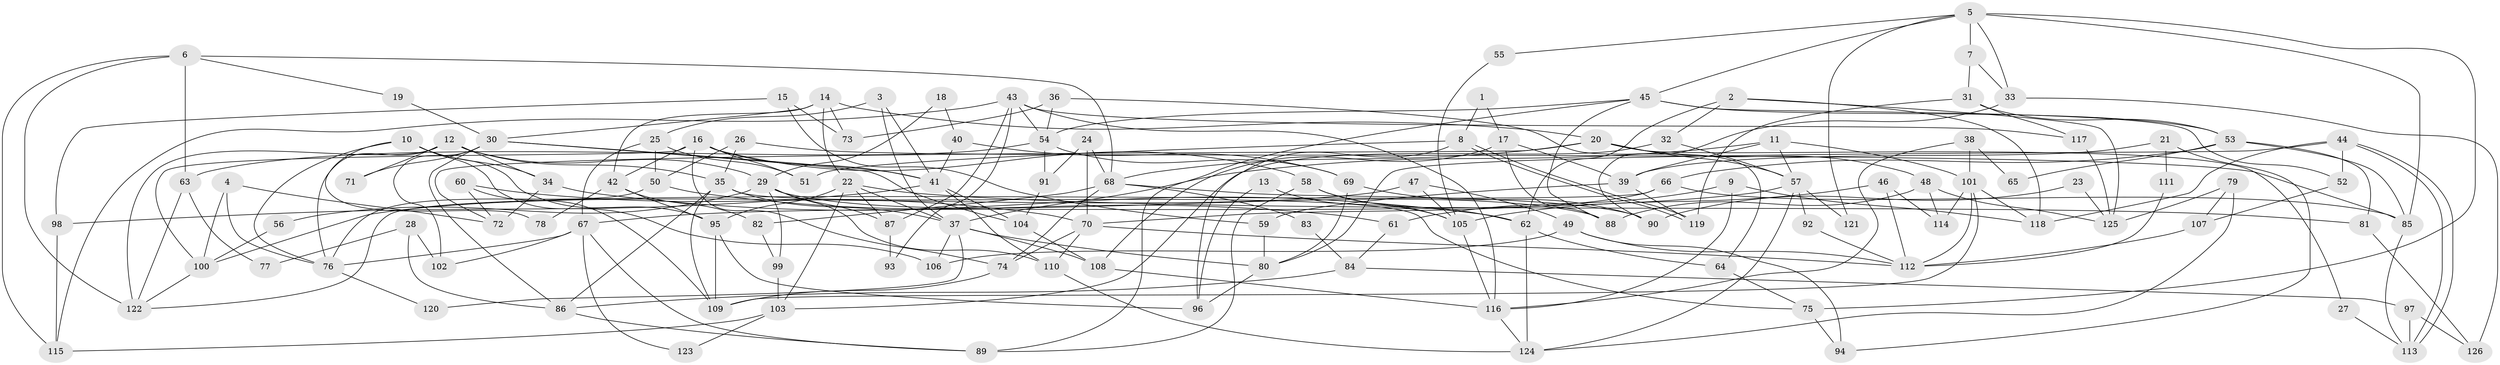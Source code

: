 // Generated by graph-tools (version 1.1) at 2025/26/03/09/25 03:26:13]
// undirected, 126 vertices, 252 edges
graph export_dot {
graph [start="1"]
  node [color=gray90,style=filled];
  1;
  2;
  3;
  4;
  5;
  6;
  7;
  8;
  9;
  10;
  11;
  12;
  13;
  14;
  15;
  16;
  17;
  18;
  19;
  20;
  21;
  22;
  23;
  24;
  25;
  26;
  27;
  28;
  29;
  30;
  31;
  32;
  33;
  34;
  35;
  36;
  37;
  38;
  39;
  40;
  41;
  42;
  43;
  44;
  45;
  46;
  47;
  48;
  49;
  50;
  51;
  52;
  53;
  54;
  55;
  56;
  57;
  58;
  59;
  60;
  61;
  62;
  63;
  64;
  65;
  66;
  67;
  68;
  69;
  70;
  71;
  72;
  73;
  74;
  75;
  76;
  77;
  78;
  79;
  80;
  81;
  82;
  83;
  84;
  85;
  86;
  87;
  88;
  89;
  90;
  91;
  92;
  93;
  94;
  95;
  96;
  97;
  98;
  99;
  100;
  101;
  102;
  103;
  104;
  105;
  106;
  107;
  108;
  109;
  110;
  111;
  112;
  113;
  114;
  115;
  116;
  117;
  118;
  119;
  120;
  121;
  122;
  123;
  124;
  125;
  126;
  1 -- 8;
  1 -- 17;
  2 -- 62;
  2 -- 32;
  2 -- 118;
  2 -- 125;
  3 -- 25;
  3 -- 41;
  3 -- 37;
  4 -- 72;
  4 -- 76;
  4 -- 100;
  5 -- 45;
  5 -- 85;
  5 -- 7;
  5 -- 33;
  5 -- 55;
  5 -- 75;
  5 -- 121;
  6 -- 122;
  6 -- 68;
  6 -- 19;
  6 -- 63;
  6 -- 115;
  7 -- 31;
  7 -- 33;
  8 -- 96;
  8 -- 119;
  8 -- 119;
  8 -- 51;
  9 -- 116;
  9 -- 118;
  9 -- 61;
  10 -- 95;
  10 -- 34;
  10 -- 76;
  10 -- 78;
  10 -- 106;
  11 -- 57;
  11 -- 37;
  11 -- 39;
  11 -- 101;
  12 -- 122;
  12 -- 76;
  12 -- 29;
  12 -- 34;
  12 -- 35;
  12 -- 71;
  13 -- 105;
  13 -- 96;
  14 -- 20;
  14 -- 42;
  14 -- 22;
  14 -- 30;
  14 -- 73;
  15 -- 98;
  15 -- 59;
  15 -- 73;
  16 -- 42;
  16 -- 41;
  16 -- 51;
  16 -- 58;
  16 -- 74;
  16 -- 100;
  17 -- 108;
  17 -- 39;
  17 -- 88;
  18 -- 29;
  18 -- 40;
  19 -- 30;
  20 -- 68;
  20 -- 57;
  20 -- 27;
  20 -- 48;
  20 -- 72;
  21 -- 39;
  21 -- 94;
  21 -- 111;
  22 -- 37;
  22 -- 81;
  22 -- 87;
  22 -- 95;
  22 -- 103;
  23 -- 125;
  23 -- 90;
  24 -- 70;
  24 -- 68;
  24 -- 91;
  25 -- 51;
  25 -- 67;
  25 -- 50;
  26 -- 50;
  26 -- 35;
  26 -- 85;
  27 -- 113;
  28 -- 102;
  28 -- 86;
  28 -- 77;
  29 -- 88;
  29 -- 56;
  29 -- 87;
  29 -- 99;
  29 -- 110;
  30 -- 104;
  30 -- 41;
  30 -- 71;
  30 -- 86;
  30 -- 102;
  31 -- 117;
  31 -- 53;
  31 -- 119;
  32 -- 57;
  32 -- 103;
  33 -- 90;
  33 -- 126;
  34 -- 72;
  34 -- 62;
  35 -- 37;
  35 -- 75;
  35 -- 86;
  35 -- 109;
  36 -- 64;
  36 -- 73;
  36 -- 54;
  37 -- 108;
  37 -- 80;
  37 -- 106;
  37 -- 120;
  38 -- 116;
  38 -- 101;
  38 -- 65;
  39 -- 119;
  39 -- 59;
  40 -- 69;
  40 -- 41;
  41 -- 110;
  41 -- 98;
  41 -- 104;
  42 -- 82;
  42 -- 95;
  42 -- 78;
  43 -- 87;
  43 -- 116;
  43 -- 54;
  43 -- 93;
  43 -- 115;
  43 -- 117;
  44 -- 118;
  44 -- 113;
  44 -- 113;
  44 -- 52;
  44 -- 80;
  45 -- 89;
  45 -- 54;
  45 -- 52;
  45 -- 53;
  45 -- 88;
  46 -- 114;
  46 -- 112;
  46 -- 105;
  47 -- 100;
  47 -- 105;
  47 -- 49;
  48 -- 88;
  48 -- 114;
  48 -- 125;
  49 -- 106;
  49 -- 94;
  49 -- 112;
  50 -- 61;
  50 -- 76;
  52 -- 107;
  53 -- 66;
  53 -- 65;
  53 -- 81;
  53 -- 85;
  54 -- 63;
  54 -- 69;
  54 -- 91;
  55 -- 105;
  56 -- 100;
  57 -- 124;
  57 -- 67;
  57 -- 92;
  57 -- 121;
  58 -- 62;
  58 -- 89;
  58 -- 105;
  59 -- 80;
  60 -- 70;
  60 -- 109;
  60 -- 72;
  61 -- 84;
  62 -- 124;
  62 -- 64;
  63 -- 77;
  63 -- 122;
  64 -- 75;
  66 -- 85;
  66 -- 122;
  66 -- 70;
  67 -- 76;
  67 -- 89;
  67 -- 102;
  67 -- 123;
  68 -- 74;
  68 -- 90;
  68 -- 82;
  68 -- 83;
  69 -- 80;
  69 -- 90;
  70 -- 112;
  70 -- 74;
  70 -- 110;
  74 -- 109;
  75 -- 94;
  76 -- 120;
  79 -- 125;
  79 -- 107;
  79 -- 124;
  80 -- 96;
  81 -- 126;
  82 -- 99;
  83 -- 84;
  84 -- 86;
  84 -- 97;
  85 -- 113;
  86 -- 89;
  87 -- 93;
  91 -- 104;
  92 -- 112;
  95 -- 109;
  95 -- 96;
  97 -- 113;
  97 -- 126;
  98 -- 115;
  99 -- 103;
  100 -- 122;
  101 -- 109;
  101 -- 112;
  101 -- 114;
  101 -- 118;
  103 -- 115;
  103 -- 123;
  104 -- 108;
  105 -- 116;
  107 -- 112;
  108 -- 116;
  110 -- 124;
  111 -- 112;
  116 -- 124;
  117 -- 125;
}
